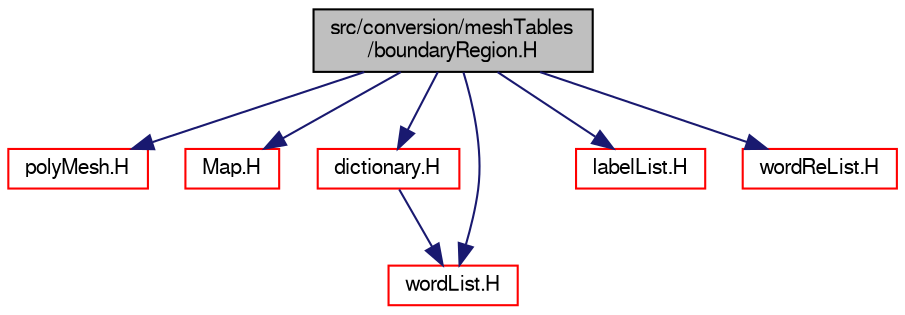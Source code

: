 digraph "src/conversion/meshTables/boundaryRegion.H"
{
  bgcolor="transparent";
  edge [fontname="FreeSans",fontsize="10",labelfontname="FreeSans",labelfontsize="10"];
  node [fontname="FreeSans",fontsize="10",shape=record];
  Node0 [label="src/conversion/meshTables\l/boundaryRegion.H",height=0.2,width=0.4,color="black", fillcolor="grey75", style="filled", fontcolor="black"];
  Node0 -> Node1 [color="midnightblue",fontsize="10",style="solid",fontname="FreeSans"];
  Node1 [label="polyMesh.H",height=0.2,width=0.4,color="red",URL="$a11630.html"];
  Node0 -> Node172 [color="midnightblue",fontsize="10",style="solid",fontname="FreeSans"];
  Node172 [label="Map.H",height=0.2,width=0.4,color="red",URL="$a08489.html"];
  Node0 -> Node202 [color="midnightblue",fontsize="10",style="solid",fontname="FreeSans"];
  Node202 [label="dictionary.H",height=0.2,width=0.4,color="red",URL="$a08804.html"];
  Node202 -> Node68 [color="midnightblue",fontsize="10",style="solid",fontname="FreeSans"];
  Node68 [label="wordList.H",height=0.2,width=0.4,color="red",URL="$a12623.html"];
  Node0 -> Node104 [color="midnightblue",fontsize="10",style="solid",fontname="FreeSans"];
  Node104 [label="labelList.H",height=0.2,width=0.4,color="red",URL="$a12380.html"];
  Node0 -> Node68 [color="midnightblue",fontsize="10",style="solid",fontname="FreeSans"];
  Node0 -> Node70 [color="midnightblue",fontsize="10",style="solid",fontname="FreeSans"];
  Node70 [label="wordReList.H",height=0.2,width=0.4,color="red",URL="$a12626.html"];
}

